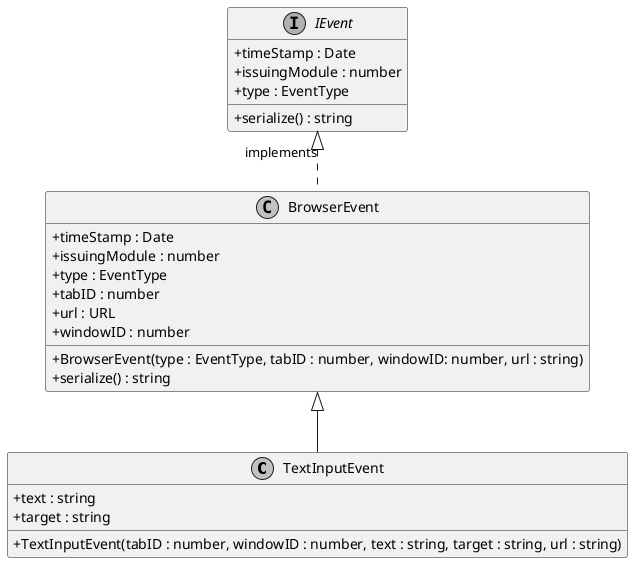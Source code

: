 @startuml
skinparam linetype ortho
skinparam monochrome true
skinparam classAttributeIconSize 0
class TextInputEvent extends BrowserEvent {
    + text : string
    + target : string
    + TextInputEvent(tabID : number, windowID : number, text : string, target : string, url : string)
}
interface IEvent {
    + timeStamp : Date
    + issuingModule : number
    + type : EventType
    + serialize() : string
}

IEvent <|.DOWN. BrowserEvent : implements
class BrowserEvent {
    + BrowserEvent(type : EventType, tabID : number, windowID: number, url : string)
    + timeStamp : Date
    + issuingModule : number
    + type : EventType
    + serialize() : string
    + tabID : number
    + url : URL
    + windowID : number
}
@enduml
